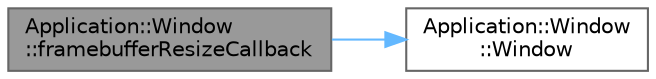 digraph "Application::Window::framebufferResizeCallback"
{
 // LATEX_PDF_SIZE
  bgcolor="transparent";
  edge [fontname=Helvetica,fontsize=10,labelfontname=Helvetica,labelfontsize=10];
  node [fontname=Helvetica,fontsize=10,shape=box,height=0.2,width=0.4];
  rankdir="LR";
  Node1 [id="Node000001",label="Application::Window\l::framebufferResizeCallback",height=0.2,width=0.4,color="gray40", fillcolor="grey60", style="filled", fontcolor="black",tooltip="Callback para el redimensionado del framebuffer."];
  Node1 -> Node2 [id="edge1_Node000001_Node000002",color="steelblue1",style="solid",tooltip=" "];
  Node2 [id="Node000002",label="Application::Window\l::Window",height=0.2,width=0.4,color="grey40", fillcolor="white", style="filled",URL="$class_application_1_1_window.html#a7328cefe7f392055b6676d1328abf796",tooltip="Constructor por defecto."];
}
